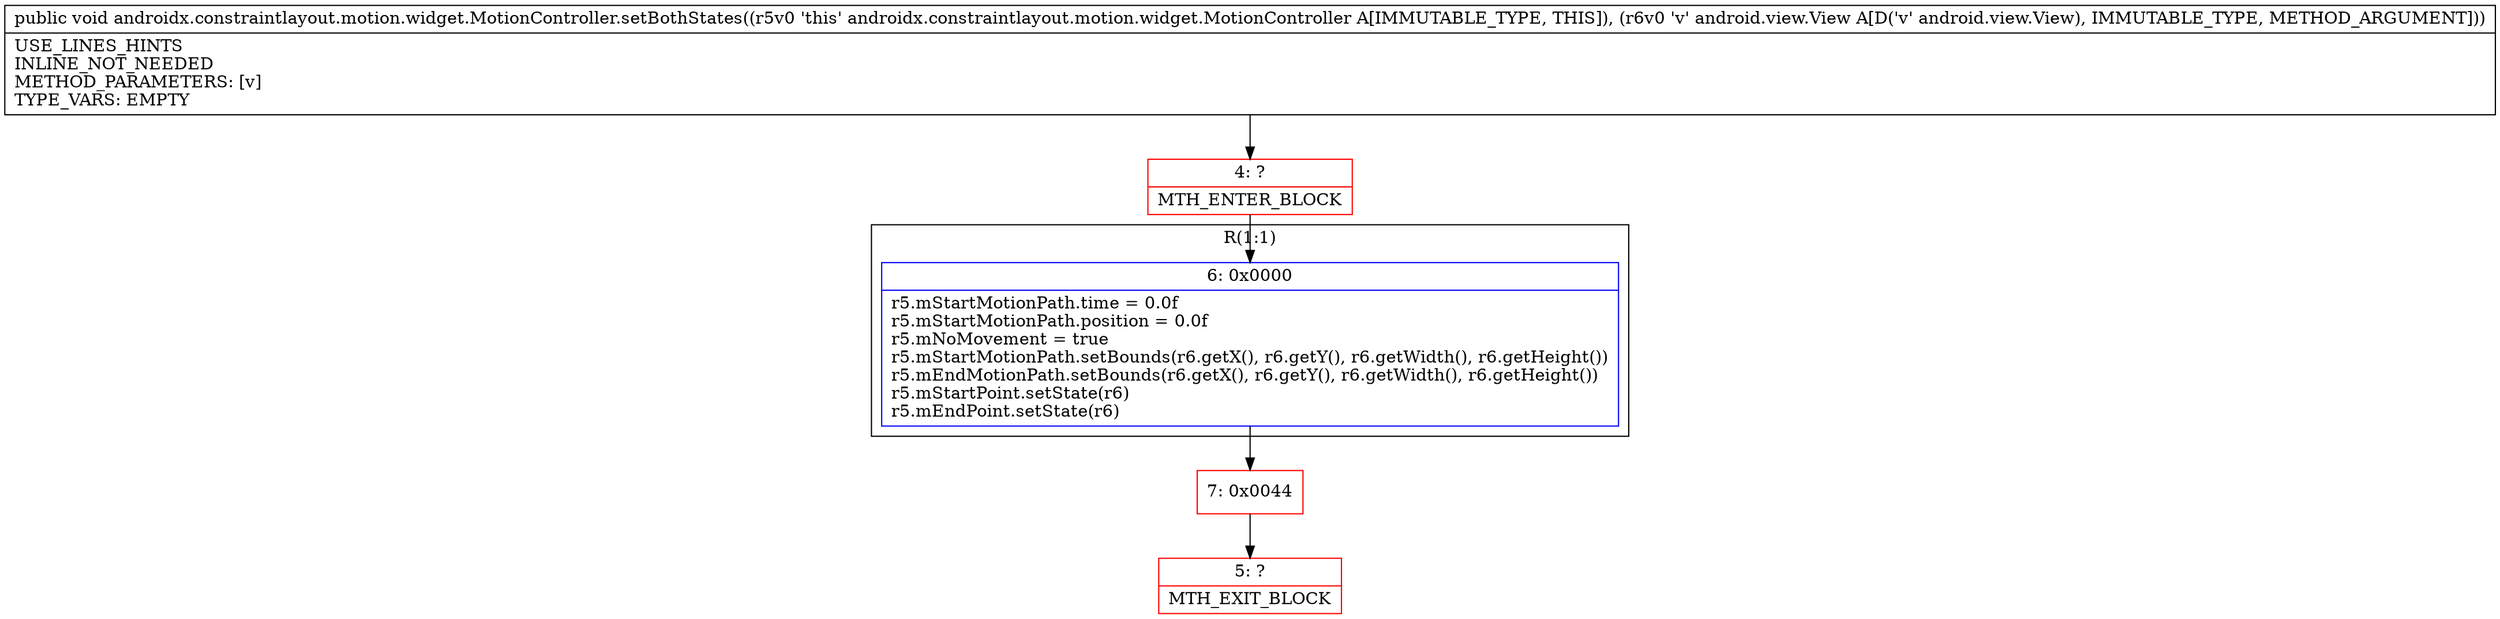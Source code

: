 digraph "CFG forandroidx.constraintlayout.motion.widget.MotionController.setBothStates(Landroid\/view\/View;)V" {
subgraph cluster_Region_1213937314 {
label = "R(1:1)";
node [shape=record,color=blue];
Node_6 [shape=record,label="{6\:\ 0x0000|r5.mStartMotionPath.time = 0.0f\lr5.mStartMotionPath.position = 0.0f\lr5.mNoMovement = true\lr5.mStartMotionPath.setBounds(r6.getX(), r6.getY(), r6.getWidth(), r6.getHeight())\lr5.mEndMotionPath.setBounds(r6.getX(), r6.getY(), r6.getWidth(), r6.getHeight())\lr5.mStartPoint.setState(r6)\lr5.mEndPoint.setState(r6)\l}"];
}
Node_4 [shape=record,color=red,label="{4\:\ ?|MTH_ENTER_BLOCK\l}"];
Node_7 [shape=record,color=red,label="{7\:\ 0x0044}"];
Node_5 [shape=record,color=red,label="{5\:\ ?|MTH_EXIT_BLOCK\l}"];
MethodNode[shape=record,label="{public void androidx.constraintlayout.motion.widget.MotionController.setBothStates((r5v0 'this' androidx.constraintlayout.motion.widget.MotionController A[IMMUTABLE_TYPE, THIS]), (r6v0 'v' android.view.View A[D('v' android.view.View), IMMUTABLE_TYPE, METHOD_ARGUMENT]))  | USE_LINES_HINTS\lINLINE_NOT_NEEDED\lMETHOD_PARAMETERS: [v]\lTYPE_VARS: EMPTY\l}"];
MethodNode -> Node_4;Node_6 -> Node_7;
Node_4 -> Node_6;
Node_7 -> Node_5;
}

